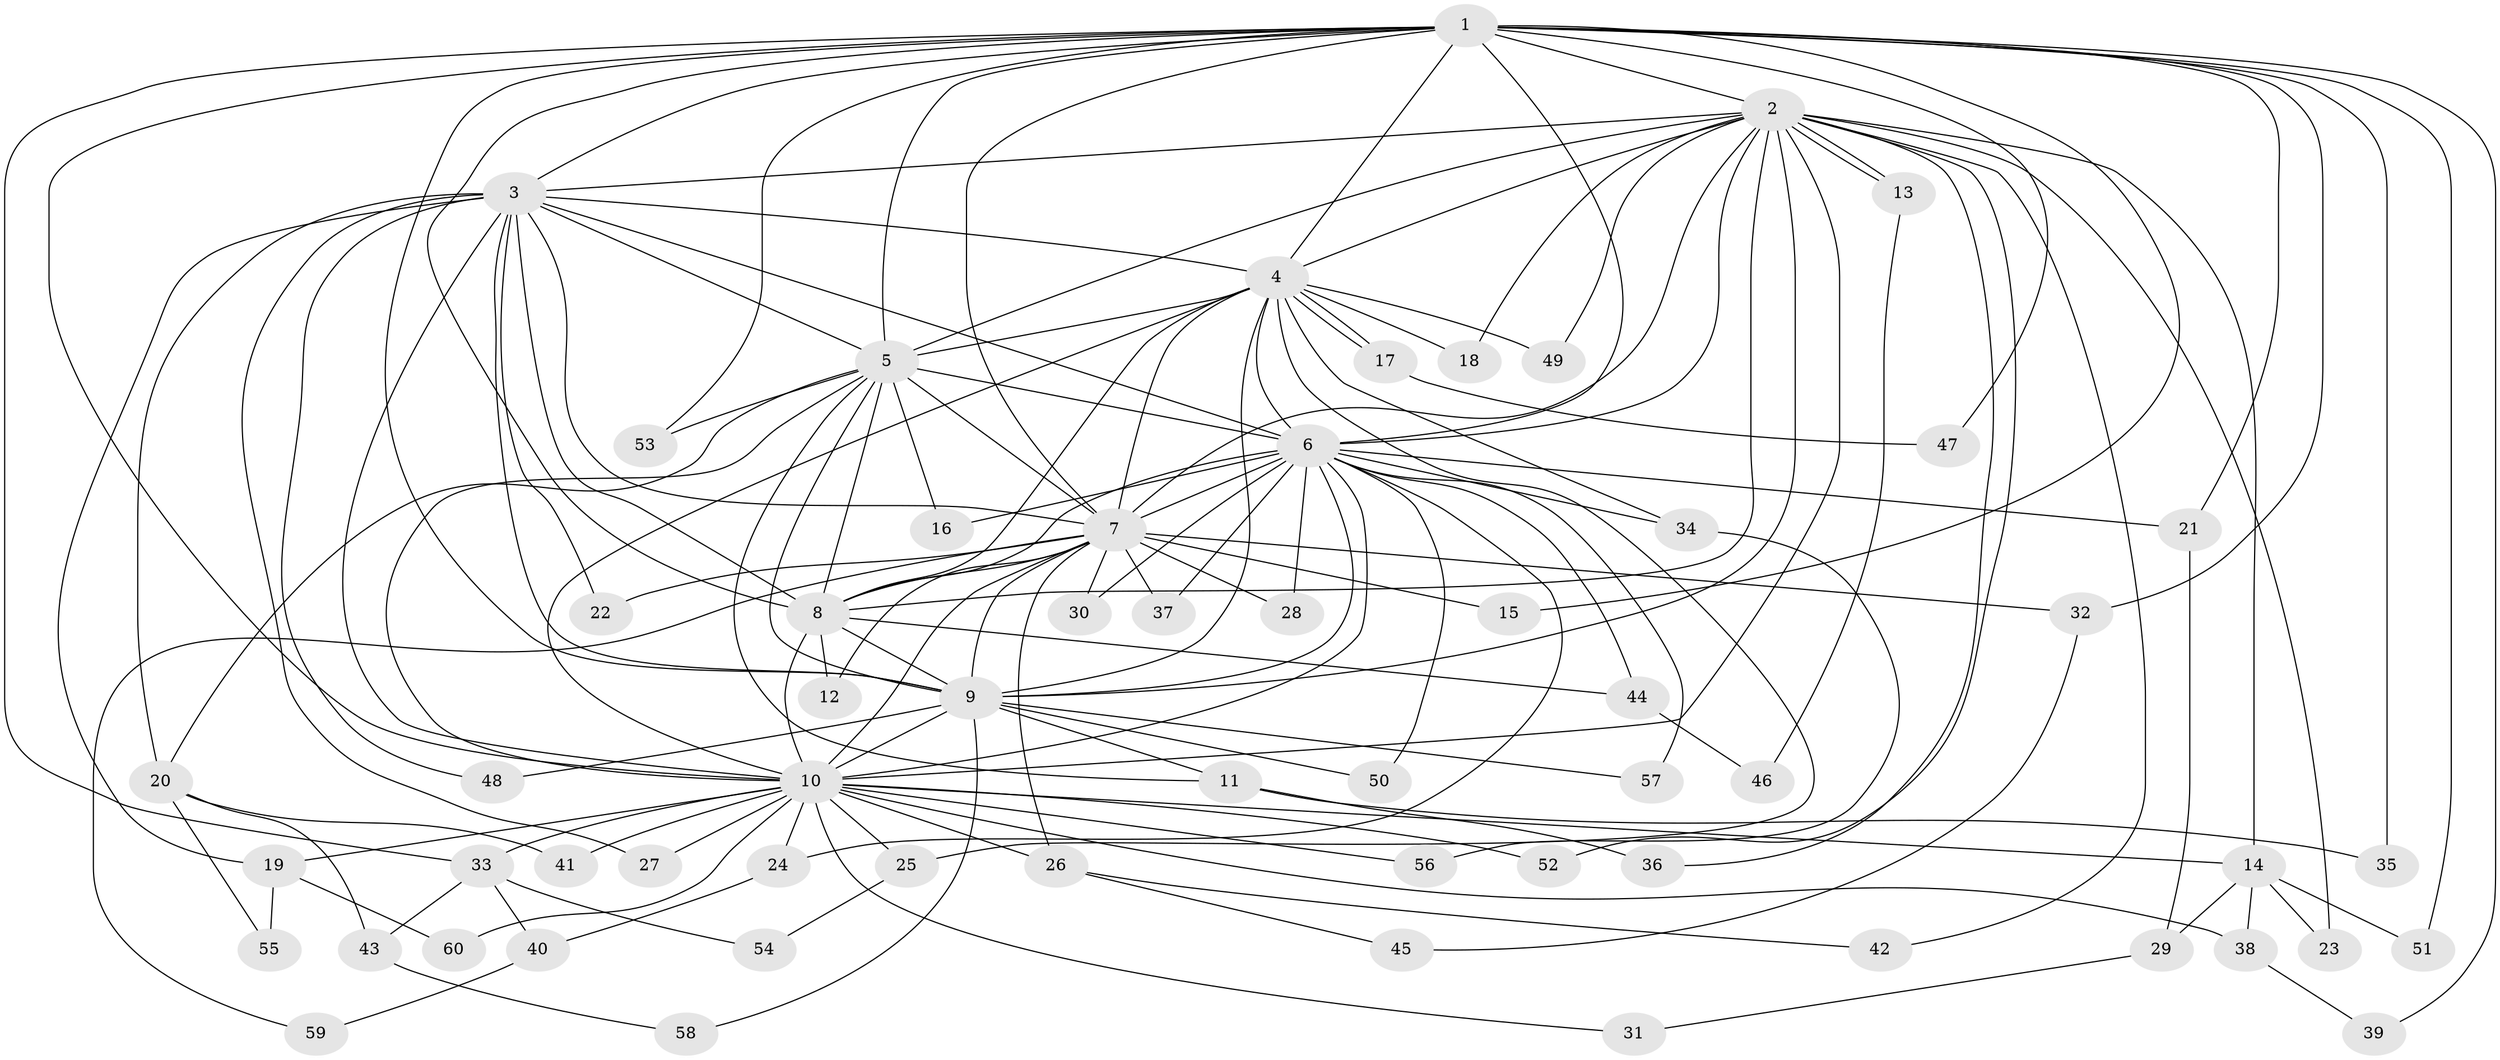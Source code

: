 // coarse degree distribution, {18: 0.023809523809523808, 16: 0.047619047619047616, 12: 0.07142857142857142, 14: 0.023809523809523808, 15: 0.023809523809523808, 9: 0.023809523809523808, 20: 0.023809523809523808, 4: 0.047619047619047616, 3: 0.19047619047619047, 5: 0.047619047619047616, 2: 0.4523809523809524, 6: 0.023809523809523808}
// Generated by graph-tools (version 1.1) at 2025/23/03/03/25 07:23:37]
// undirected, 60 vertices, 145 edges
graph export_dot {
graph [start="1"]
  node [color=gray90,style=filled];
  1;
  2;
  3;
  4;
  5;
  6;
  7;
  8;
  9;
  10;
  11;
  12;
  13;
  14;
  15;
  16;
  17;
  18;
  19;
  20;
  21;
  22;
  23;
  24;
  25;
  26;
  27;
  28;
  29;
  30;
  31;
  32;
  33;
  34;
  35;
  36;
  37;
  38;
  39;
  40;
  41;
  42;
  43;
  44;
  45;
  46;
  47;
  48;
  49;
  50;
  51;
  52;
  53;
  54;
  55;
  56;
  57;
  58;
  59;
  60;
  1 -- 2;
  1 -- 3;
  1 -- 4;
  1 -- 5;
  1 -- 6;
  1 -- 7;
  1 -- 8;
  1 -- 9;
  1 -- 10;
  1 -- 15;
  1 -- 21;
  1 -- 32;
  1 -- 33;
  1 -- 35;
  1 -- 39;
  1 -- 47;
  1 -- 51;
  1 -- 53;
  2 -- 3;
  2 -- 4;
  2 -- 5;
  2 -- 6;
  2 -- 7;
  2 -- 8;
  2 -- 9;
  2 -- 10;
  2 -- 13;
  2 -- 13;
  2 -- 14;
  2 -- 18;
  2 -- 23;
  2 -- 36;
  2 -- 42;
  2 -- 49;
  2 -- 52;
  3 -- 4;
  3 -- 5;
  3 -- 6;
  3 -- 7;
  3 -- 8;
  3 -- 9;
  3 -- 10;
  3 -- 19;
  3 -- 20;
  3 -- 22;
  3 -- 27;
  3 -- 48;
  4 -- 5;
  4 -- 6;
  4 -- 7;
  4 -- 8;
  4 -- 9;
  4 -- 10;
  4 -- 17;
  4 -- 17;
  4 -- 18;
  4 -- 25;
  4 -- 34;
  4 -- 49;
  5 -- 6;
  5 -- 7;
  5 -- 8;
  5 -- 9;
  5 -- 10;
  5 -- 11;
  5 -- 16;
  5 -- 20;
  5 -- 53;
  6 -- 7;
  6 -- 8;
  6 -- 9;
  6 -- 10;
  6 -- 16;
  6 -- 21;
  6 -- 24;
  6 -- 28;
  6 -- 30;
  6 -- 34;
  6 -- 37;
  6 -- 44;
  6 -- 50;
  6 -- 57;
  7 -- 8;
  7 -- 9;
  7 -- 10;
  7 -- 12;
  7 -- 15;
  7 -- 22;
  7 -- 26;
  7 -- 28;
  7 -- 30;
  7 -- 32;
  7 -- 37;
  7 -- 59;
  8 -- 9;
  8 -- 10;
  8 -- 12;
  8 -- 44;
  9 -- 10;
  9 -- 11;
  9 -- 48;
  9 -- 50;
  9 -- 57;
  9 -- 58;
  10 -- 14;
  10 -- 19;
  10 -- 24;
  10 -- 25;
  10 -- 26;
  10 -- 27;
  10 -- 31;
  10 -- 33;
  10 -- 38;
  10 -- 41;
  10 -- 52;
  10 -- 56;
  10 -- 60;
  11 -- 35;
  11 -- 36;
  13 -- 46;
  14 -- 23;
  14 -- 29;
  14 -- 38;
  14 -- 51;
  17 -- 47;
  19 -- 55;
  19 -- 60;
  20 -- 41;
  20 -- 43;
  20 -- 55;
  21 -- 29;
  24 -- 40;
  25 -- 54;
  26 -- 42;
  26 -- 45;
  29 -- 31;
  32 -- 45;
  33 -- 40;
  33 -- 43;
  33 -- 54;
  34 -- 56;
  38 -- 39;
  40 -- 59;
  43 -- 58;
  44 -- 46;
}

